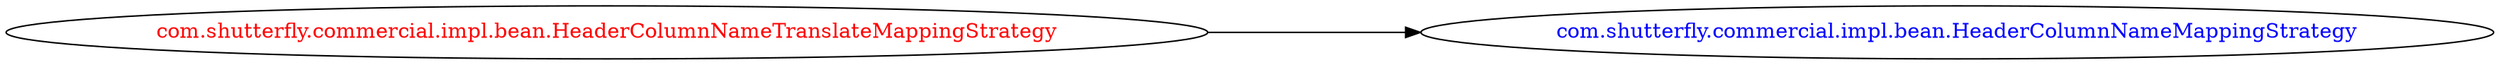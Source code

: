 digraph dependencyGraph {
 concentrate=true;
 ranksep="2.0";
 rankdir="LR"; 
 splines="ortho";
"com.shutterfly.commercial.impl.bean.HeaderColumnNameTranslateMappingStrategy" [fontcolor="red"];
"com.shutterfly.commercial.impl.bean.HeaderColumnNameMappingStrategy" [ fontcolor="blue" ];
"com.shutterfly.commercial.impl.bean.HeaderColumnNameTranslateMappingStrategy"->"com.shutterfly.commercial.impl.bean.HeaderColumnNameMappingStrategy";
}